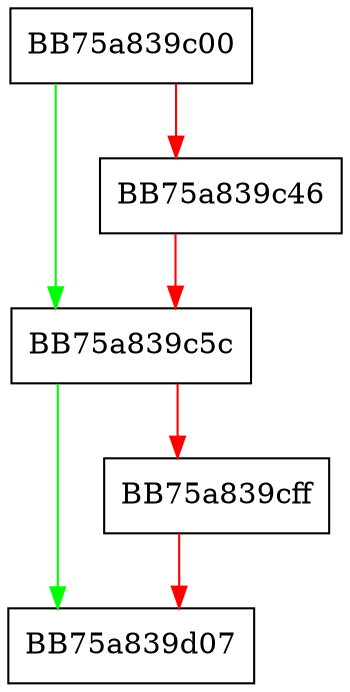 digraph HandleNotification {
  node [shape="box"];
  graph [splines=ortho];
  BB75a839c00 -> BB75a839c5c [color="green"];
  BB75a839c00 -> BB75a839c46 [color="red"];
  BB75a839c46 -> BB75a839c5c [color="red"];
  BB75a839c5c -> BB75a839d07 [color="green"];
  BB75a839c5c -> BB75a839cff [color="red"];
  BB75a839cff -> BB75a839d07 [color="red"];
}